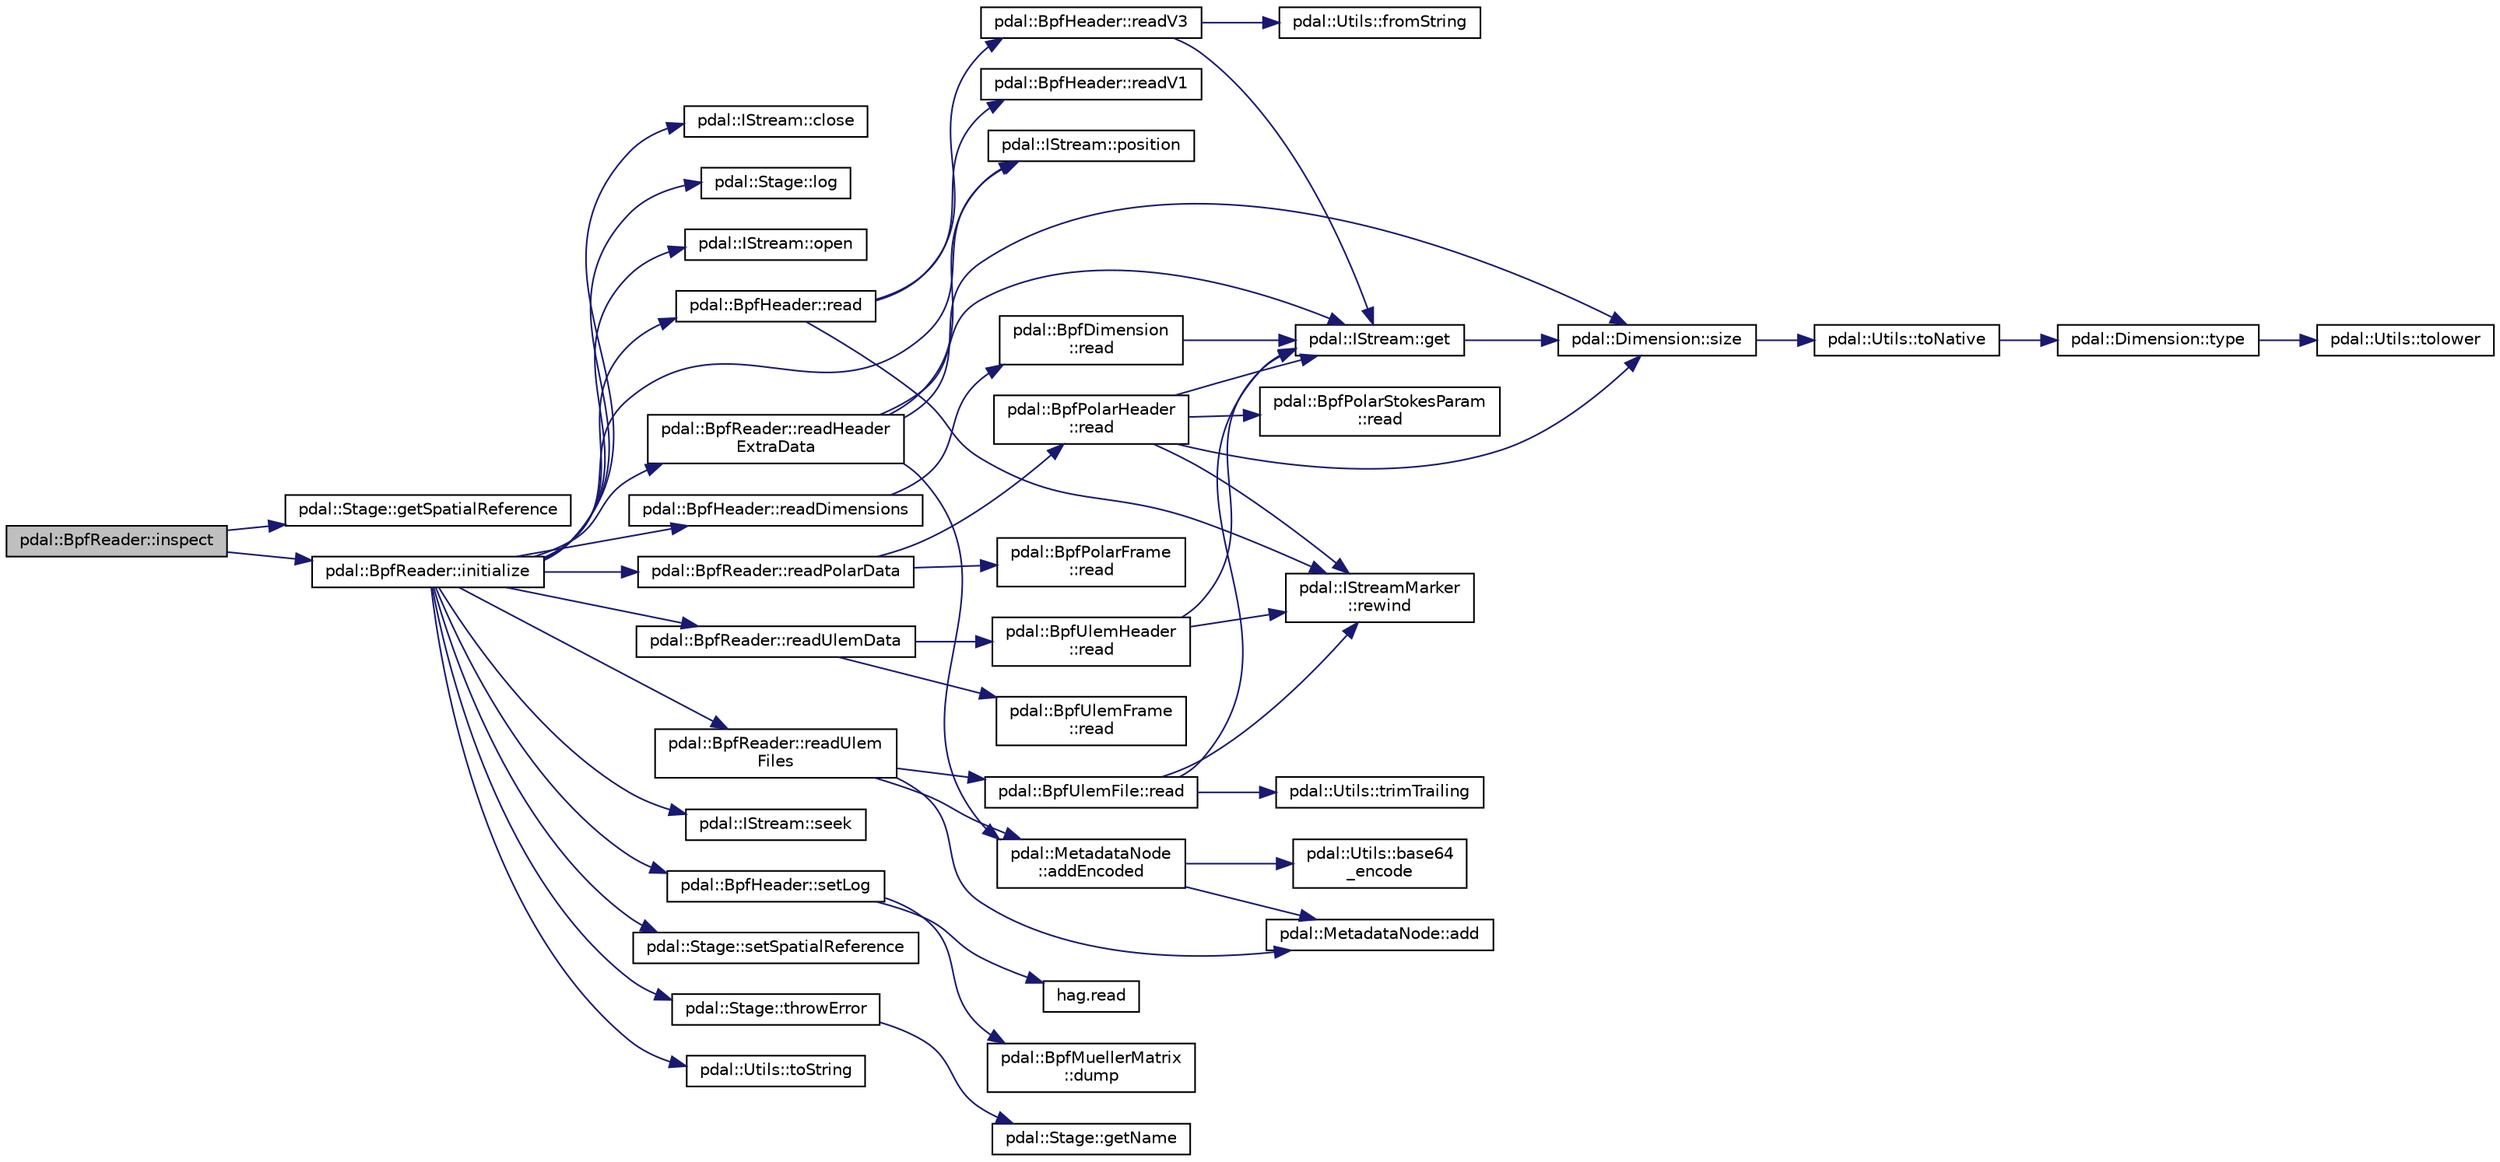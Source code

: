 digraph "pdal::BpfReader::inspect"
{
  edge [fontname="Helvetica",fontsize="10",labelfontname="Helvetica",labelfontsize="10"];
  node [fontname="Helvetica",fontsize="10",shape=record];
  rankdir="LR";
  Node1 [label="pdal::BpfReader::inspect",height=0.2,width=0.4,color="black", fillcolor="grey75", style="filled", fontcolor="black"];
  Node1 -> Node2 [color="midnightblue",fontsize="10",style="solid",fontname="Helvetica"];
  Node2 [label="pdal::Stage::getSpatialReference",height=0.2,width=0.4,color="black", fillcolor="white", style="filled",URL="$classpdal_1_1Stage.html#a9889b4446f40daa6f4cd7bfe3c567839"];
  Node1 -> Node3 [color="midnightblue",fontsize="10",style="solid",fontname="Helvetica"];
  Node3 [label="pdal::BpfReader::initialize",height=0.2,width=0.4,color="black", fillcolor="white", style="filled",URL="$classpdal_1_1BpfReader.html#ab7dd5387cb7f88c2c5bbbc1d4838be50"];
  Node3 -> Node4 [color="midnightblue",fontsize="10",style="solid",fontname="Helvetica"];
  Node4 [label="pdal::IStream::close",height=0.2,width=0.4,color="black", fillcolor="white", style="filled",URL="$classpdal_1_1IStream.html#a9fad7520c2bc0c4e53b395e71afd76cb"];
  Node3 -> Node5 [color="midnightblue",fontsize="10",style="solid",fontname="Helvetica"];
  Node5 [label="pdal::Stage::log",height=0.2,width=0.4,color="black", fillcolor="white", style="filled",URL="$classpdal_1_1Stage.html#ae8c29817e14d7cda53fdcbb23102d872"];
  Node3 -> Node6 [color="midnightblue",fontsize="10",style="solid",fontname="Helvetica"];
  Node6 [label="pdal::IStream::open",height=0.2,width=0.4,color="black", fillcolor="white", style="filled",URL="$classpdal_1_1IStream.html#a5ba74ea311a78dba18379de122fb0284"];
  Node3 -> Node7 [color="midnightblue",fontsize="10",style="solid",fontname="Helvetica"];
  Node7 [label="pdal::IStream::position",height=0.2,width=0.4,color="black", fillcolor="white", style="filled",URL="$classpdal_1_1IStream.html#a38d6a0366530071e8166b9f4d834aa18"];
  Node3 -> Node8 [color="midnightblue",fontsize="10",style="solid",fontname="Helvetica"];
  Node8 [label="pdal::BpfHeader::read",height=0.2,width=0.4,color="black", fillcolor="white", style="filled",URL="$structpdal_1_1BpfHeader.html#afd1f26508245fee01ba8e8332b69d6d9"];
  Node8 -> Node9 [color="midnightblue",fontsize="10",style="solid",fontname="Helvetica"];
  Node9 [label="pdal::BpfHeader::readV1",height=0.2,width=0.4,color="black", fillcolor="white", style="filled",URL="$structpdal_1_1BpfHeader.html#a86d5dbd82af5a21d15452d0554f25147"];
  Node8 -> Node10 [color="midnightblue",fontsize="10",style="solid",fontname="Helvetica"];
  Node10 [label="pdal::BpfHeader::readV3",height=0.2,width=0.4,color="black", fillcolor="white", style="filled",URL="$structpdal_1_1BpfHeader.html#aeaa42c073c9f7b53029d78ad96e3bb88"];
  Node10 -> Node11 [color="midnightblue",fontsize="10",style="solid",fontname="Helvetica"];
  Node11 [label="pdal::Utils::fromString",height=0.2,width=0.4,color="black", fillcolor="white", style="filled",URL="$namespacepdal_1_1Utils.html#ab93520363c4224f135097c2829b4420c"];
  Node10 -> Node12 [color="midnightblue",fontsize="10",style="solid",fontname="Helvetica"];
  Node12 [label="pdal::IStream::get",height=0.2,width=0.4,color="black", fillcolor="white", style="filled",URL="$classpdal_1_1IStream.html#a1868ec9fd091d4af1281c2181315521a"];
  Node12 -> Node13 [color="midnightblue",fontsize="10",style="solid",fontname="Helvetica"];
  Node13 [label="pdal::Dimension::size",height=0.2,width=0.4,color="black", fillcolor="white", style="filled",URL="$namespacepdal_1_1Dimension.html#acf81dae9d5946f3a941f9df154b2329b"];
  Node13 -> Node14 [color="midnightblue",fontsize="10",style="solid",fontname="Helvetica"];
  Node14 [label="pdal::Utils::toNative",height=0.2,width=0.4,color="black", fillcolor="white", style="filled",URL="$namespacepdal_1_1Utils.html#a59253304d0f929e3a3ea00f09636002f"];
  Node14 -> Node15 [color="midnightblue",fontsize="10",style="solid",fontname="Helvetica"];
  Node15 [label="pdal::Dimension::type",height=0.2,width=0.4,color="black", fillcolor="white", style="filled",URL="$namespacepdal_1_1Dimension.html#a880d689fed54aa3ded6f88c9e058c5d2"];
  Node15 -> Node16 [color="midnightblue",fontsize="10",style="solid",fontname="Helvetica"];
  Node16 [label="pdal::Utils::tolower",height=0.2,width=0.4,color="black", fillcolor="white", style="filled",URL="$namespacepdal_1_1Utils.html#a5268937cf695835e55392f752dc02cb2"];
  Node8 -> Node17 [color="midnightblue",fontsize="10",style="solid",fontname="Helvetica"];
  Node17 [label="pdal::IStreamMarker\l::rewind",height=0.2,width=0.4,color="black", fillcolor="white", style="filled",URL="$classpdal_1_1IStreamMarker.html#a7c9b2f97052085aa9435357789ee25ca"];
  Node3 -> Node18 [color="midnightblue",fontsize="10",style="solid",fontname="Helvetica"];
  Node18 [label="pdal::BpfHeader::readDimensions",height=0.2,width=0.4,color="black", fillcolor="white", style="filled",URL="$structpdal_1_1BpfHeader.html#a65c7c8d49114e2020df4fa18132ad8a9"];
  Node18 -> Node19 [color="midnightblue",fontsize="10",style="solid",fontname="Helvetica"];
  Node19 [label="pdal::BpfDimension\l::read",height=0.2,width=0.4,color="black", fillcolor="white", style="filled",URL="$structpdal_1_1BpfDimension.html#a11ef635dbc30454fa7b5d94fdb9169bf"];
  Node19 -> Node12 [color="midnightblue",fontsize="10",style="solid",fontname="Helvetica"];
  Node3 -> Node20 [color="midnightblue",fontsize="10",style="solid",fontname="Helvetica"];
  Node20 [label="pdal::BpfReader::readHeader\lExtraData",height=0.2,width=0.4,color="black", fillcolor="white", style="filled",URL="$classpdal_1_1BpfReader.html#ad79ce277210a06587dda542c676c322c"];
  Node20 -> Node7 [color="midnightblue",fontsize="10",style="solid",fontname="Helvetica"];
  Node20 -> Node13 [color="midnightblue",fontsize="10",style="solid",fontname="Helvetica"];
  Node20 -> Node12 [color="midnightblue",fontsize="10",style="solid",fontname="Helvetica"];
  Node20 -> Node21 [color="midnightblue",fontsize="10",style="solid",fontname="Helvetica"];
  Node21 [label="pdal::MetadataNode\l::addEncoded",height=0.2,width=0.4,color="black", fillcolor="white", style="filled",URL="$classpdal_1_1MetadataNode.html#a5f0ad468dcce89e60406eb00e4b0b543"];
  Node21 -> Node22 [color="midnightblue",fontsize="10",style="solid",fontname="Helvetica"];
  Node22 [label="pdal::MetadataNode::add",height=0.2,width=0.4,color="black", fillcolor="white", style="filled",URL="$classpdal_1_1MetadataNode.html#af2c1c5d91f6ab47a804aa8a0a1b043c2"];
  Node21 -> Node23 [color="midnightblue",fontsize="10",style="solid",fontname="Helvetica"];
  Node23 [label="pdal::Utils::base64\l_encode",height=0.2,width=0.4,color="black", fillcolor="white", style="filled",URL="$namespacepdal_1_1Utils.html#ab908ea72a2a7d385cbbab68939d1c1a2"];
  Node3 -> Node24 [color="midnightblue",fontsize="10",style="solid",fontname="Helvetica"];
  Node24 [label="pdal::BpfReader::readPolarData",height=0.2,width=0.4,color="black", fillcolor="white", style="filled",URL="$classpdal_1_1BpfReader.html#a4ebc9701eff7e011ba31be4205487951"];
  Node24 -> Node25 [color="midnightblue",fontsize="10",style="solid",fontname="Helvetica"];
  Node25 [label="pdal::BpfPolarHeader\l::read",height=0.2,width=0.4,color="black", fillcolor="white", style="filled",URL="$structpdal_1_1BpfPolarHeader.html#ae393aedacdf14efd933b8c1a4c804cca"];
  Node25 -> Node12 [color="midnightblue",fontsize="10",style="solid",fontname="Helvetica"];
  Node25 -> Node26 [color="midnightblue",fontsize="10",style="solid",fontname="Helvetica"];
  Node26 [label="pdal::BpfPolarStokesParam\l::read",height=0.2,width=0.4,color="black", fillcolor="white", style="filled",URL="$structpdal_1_1BpfPolarStokesParam.html#a747b2e342f7aa0687a37d11442d1f831"];
  Node25 -> Node17 [color="midnightblue",fontsize="10",style="solid",fontname="Helvetica"];
  Node25 -> Node13 [color="midnightblue",fontsize="10",style="solid",fontname="Helvetica"];
  Node24 -> Node27 [color="midnightblue",fontsize="10",style="solid",fontname="Helvetica"];
  Node27 [label="pdal::BpfPolarFrame\l::read",height=0.2,width=0.4,color="black", fillcolor="white", style="filled",URL="$structpdal_1_1BpfPolarFrame.html#a545ab4f54d944faa14d03b9a93688693"];
  Node3 -> Node28 [color="midnightblue",fontsize="10",style="solid",fontname="Helvetica"];
  Node28 [label="pdal::BpfReader::readUlemData",height=0.2,width=0.4,color="black", fillcolor="white", style="filled",URL="$classpdal_1_1BpfReader.html#a02a69bb09e1f62c3cf1a01ca761fa36a"];
  Node28 -> Node29 [color="midnightblue",fontsize="10",style="solid",fontname="Helvetica"];
  Node29 [label="pdal::BpfUlemHeader\l::read",height=0.2,width=0.4,color="black", fillcolor="white", style="filled",URL="$structpdal_1_1BpfUlemHeader.html#a1da471dacef7cbde51256a671330877b"];
  Node29 -> Node12 [color="midnightblue",fontsize="10",style="solid",fontname="Helvetica"];
  Node29 -> Node17 [color="midnightblue",fontsize="10",style="solid",fontname="Helvetica"];
  Node28 -> Node30 [color="midnightblue",fontsize="10",style="solid",fontname="Helvetica"];
  Node30 [label="pdal::BpfUlemFrame\l::read",height=0.2,width=0.4,color="black", fillcolor="white", style="filled",URL="$structpdal_1_1BpfUlemFrame.html#a74e9500c4f91ea30adcb702a9dad7e66"];
  Node3 -> Node31 [color="midnightblue",fontsize="10",style="solid",fontname="Helvetica"];
  Node31 [label="pdal::BpfReader::readUlem\lFiles",height=0.2,width=0.4,color="black", fillcolor="white", style="filled",URL="$classpdal_1_1BpfReader.html#a8cc4909dafb875bb06b513478a31408d"];
  Node31 -> Node32 [color="midnightblue",fontsize="10",style="solid",fontname="Helvetica"];
  Node32 [label="pdal::BpfUlemFile::read",height=0.2,width=0.4,color="black", fillcolor="white", style="filled",URL="$structpdal_1_1BpfUlemFile.html#a2156185474a295d6545d9b1041b5199f"];
  Node32 -> Node12 [color="midnightblue",fontsize="10",style="solid",fontname="Helvetica"];
  Node32 -> Node17 [color="midnightblue",fontsize="10",style="solid",fontname="Helvetica"];
  Node32 -> Node33 [color="midnightblue",fontsize="10",style="solid",fontname="Helvetica"];
  Node33 [label="pdal::Utils::trimTrailing",height=0.2,width=0.4,color="black", fillcolor="white", style="filled",URL="$namespacepdal_1_1Utils.html#afed0ad4146baafd1973c85e1508ade73"];
  Node31 -> Node22 [color="midnightblue",fontsize="10",style="solid",fontname="Helvetica"];
  Node31 -> Node21 [color="midnightblue",fontsize="10",style="solid",fontname="Helvetica"];
  Node3 -> Node34 [color="midnightblue",fontsize="10",style="solid",fontname="Helvetica"];
  Node34 [label="pdal::IStream::seek",height=0.2,width=0.4,color="black", fillcolor="white", style="filled",URL="$classpdal_1_1IStream.html#af0ce8ed6fcaea7ead21c0e7c5c054812"];
  Node3 -> Node35 [color="midnightblue",fontsize="10",style="solid",fontname="Helvetica"];
  Node35 [label="pdal::BpfHeader::setLog",height=0.2,width=0.4,color="black", fillcolor="white", style="filled",URL="$structpdal_1_1BpfHeader.html#a4773981ebff84959f7f8d0bdfc599e4a"];
  Node35 -> Node36 [color="midnightblue",fontsize="10",style="solid",fontname="Helvetica"];
  Node36 [label="pdal::BpfMuellerMatrix\l::dump",height=0.2,width=0.4,color="black", fillcolor="white", style="filled",URL="$structpdal_1_1BpfMuellerMatrix.html#ab9aa8cc9bfc3a3241c5969c331d158b6"];
  Node35 -> Node37 [color="midnightblue",fontsize="10",style="solid",fontname="Helvetica"];
  Node37 [label="hag.read",height=0.2,width=0.4,color="black", fillcolor="white", style="filled",URL="$namespacehag.html#acad63bbd5fdda01bf56ff6aae70a0192"];
  Node3 -> Node38 [color="midnightblue",fontsize="10",style="solid",fontname="Helvetica"];
  Node38 [label="pdal::Stage::setSpatialReference",height=0.2,width=0.4,color="black", fillcolor="white", style="filled",URL="$classpdal_1_1Stage.html#af31ff3a4038bceeb17847b567d984ed7"];
  Node3 -> Node39 [color="midnightblue",fontsize="10",style="solid",fontname="Helvetica"];
  Node39 [label="pdal::Stage::throwError",height=0.2,width=0.4,color="black", fillcolor="white", style="filled",URL="$classpdal_1_1Stage.html#abdbd1176da12dfd882d931a43290797f"];
  Node39 -> Node40 [color="midnightblue",fontsize="10",style="solid",fontname="Helvetica"];
  Node40 [label="pdal::Stage::getName",height=0.2,width=0.4,color="black", fillcolor="white", style="filled",URL="$classpdal_1_1Stage.html#a6c81d6fbbac17ebe4cd63806916cc750"];
  Node3 -> Node41 [color="midnightblue",fontsize="10",style="solid",fontname="Helvetica"];
  Node41 [label="pdal::Utils::toString",height=0.2,width=0.4,color="black", fillcolor="white", style="filled",URL="$namespacepdal_1_1Utils.html#a19dbb0a5ce84b6f60fea55cd54e674cf"];
}
